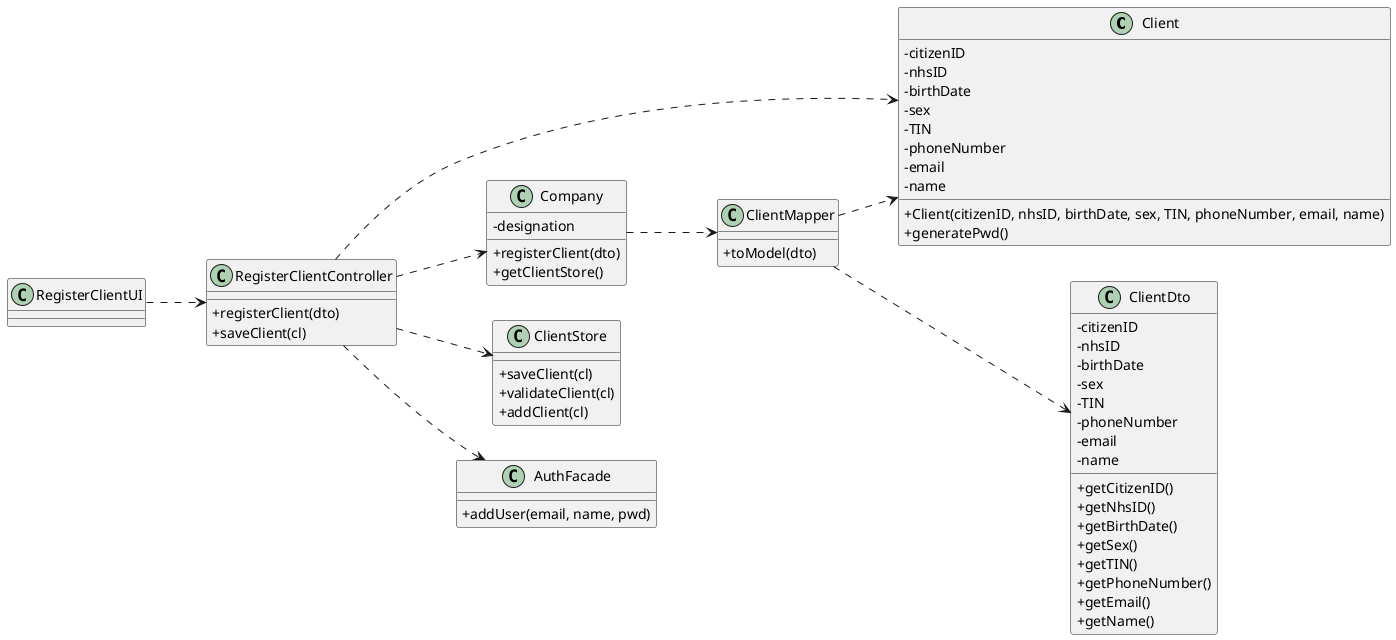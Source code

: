 @startuml
'https://plantuml.com/class-diagram

skinparam classAttributeIconSize 0
left to right direction

class "Client" as cl {
-citizenID
-nhsID
-birthDate
-sex
-TIN
-phoneNumber
-email
-name
+Client(citizenID, nhsID, birthDate, sex, TIN, phoneNumber, email, name)
+generatePwd()
}
class "RegisterClientController" as RCC {
+registerClient(dto)
+saveClient(cl)
}

class "Company" as C {
-designation
+registerClient(dto)
+getClientStore()
}

class "RegisterClientUI" as RCUI

class "ClientStore" as CS {
+saveClient(cl)
+validateClient(cl)
+addClient(cl)
}

class "AuthFacade" as AF {
+addUser(email, name, pwd)
}

class "ClientDto" as CDTO {
-citizenID
-nhsID
-birthDate
-sex
-TIN
-phoneNumber
-email
-name
+getCitizenID()
+getNhsID()
+getBirthDate()
+getSex()
+getTIN()
+getPhoneNumber()
+getEmail()
+getName()
}

class "ClientMapper" as CM {
+toModel(dto)
}

RCUI ..> RCC
RCC ..> C
RCC ..> CS
C ..> CM
CM ..> CDTO
CM ..> cl
RCC ..> AF
RCC ..> cl


@enduml
